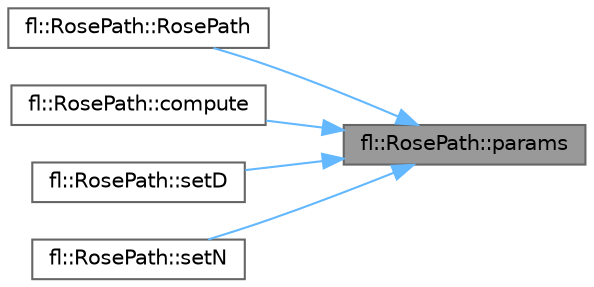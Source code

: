 digraph "fl::RosePath::params"
{
 // INTERACTIVE_SVG=YES
 // LATEX_PDF_SIZE
  bgcolor="transparent";
  edge [fontname=Helvetica,fontsize=10,labelfontname=Helvetica,labelfontsize=10];
  node [fontname=Helvetica,fontsize=10,shape=box,height=0.2,width=0.4];
  rankdir="RL";
  Node1 [id="Node000001",label="fl::RosePath::params",height=0.2,width=0.4,color="gray40", fillcolor="grey60", style="filled", fontcolor="black",tooltip=" "];
  Node1 -> Node2 [id="edge1_Node000001_Node000002",dir="back",color="steelblue1",style="solid",tooltip=" "];
  Node2 [id="Node000002",label="fl::RosePath::RosePath",height=0.2,width=0.4,color="grey40", fillcolor="white", style="filled",URL="$d3/dc1/classfl_1_1_rose_path_aa6ffb07c315a95262b2e770255878c55.html#aa6ffb07c315a95262b2e770255878c55",tooltip=" "];
  Node1 -> Node3 [id="edge2_Node000001_Node000003",dir="back",color="steelblue1",style="solid",tooltip=" "];
  Node3 [id="Node000003",label="fl::RosePath::compute",height=0.2,width=0.4,color="grey40", fillcolor="white", style="filled",URL="$d3/dc1/classfl_1_1_rose_path_ab23b9dd3f4b15875f653a131a202df41.html#ab23b9dd3f4b15875f653a131a202df41",tooltip=" "];
  Node1 -> Node4 [id="edge3_Node000001_Node000004",dir="back",color="steelblue1",style="solid",tooltip=" "];
  Node4 [id="Node000004",label="fl::RosePath::setD",height=0.2,width=0.4,color="grey40", fillcolor="white", style="filled",URL="$d3/dc1/classfl_1_1_rose_path_adb1ae11ab3a94a11086fb46c386384aa.html#adb1ae11ab3a94a11086fb46c386384aa",tooltip=" "];
  Node1 -> Node5 [id="edge4_Node000001_Node000005",dir="back",color="steelblue1",style="solid",tooltip=" "];
  Node5 [id="Node000005",label="fl::RosePath::setN",height=0.2,width=0.4,color="grey40", fillcolor="white", style="filled",URL="$d3/dc1/classfl_1_1_rose_path_ac0993225069ecce144b12b0c9cae997e.html#ac0993225069ecce144b12b0c9cae997e",tooltip=" "];
}
